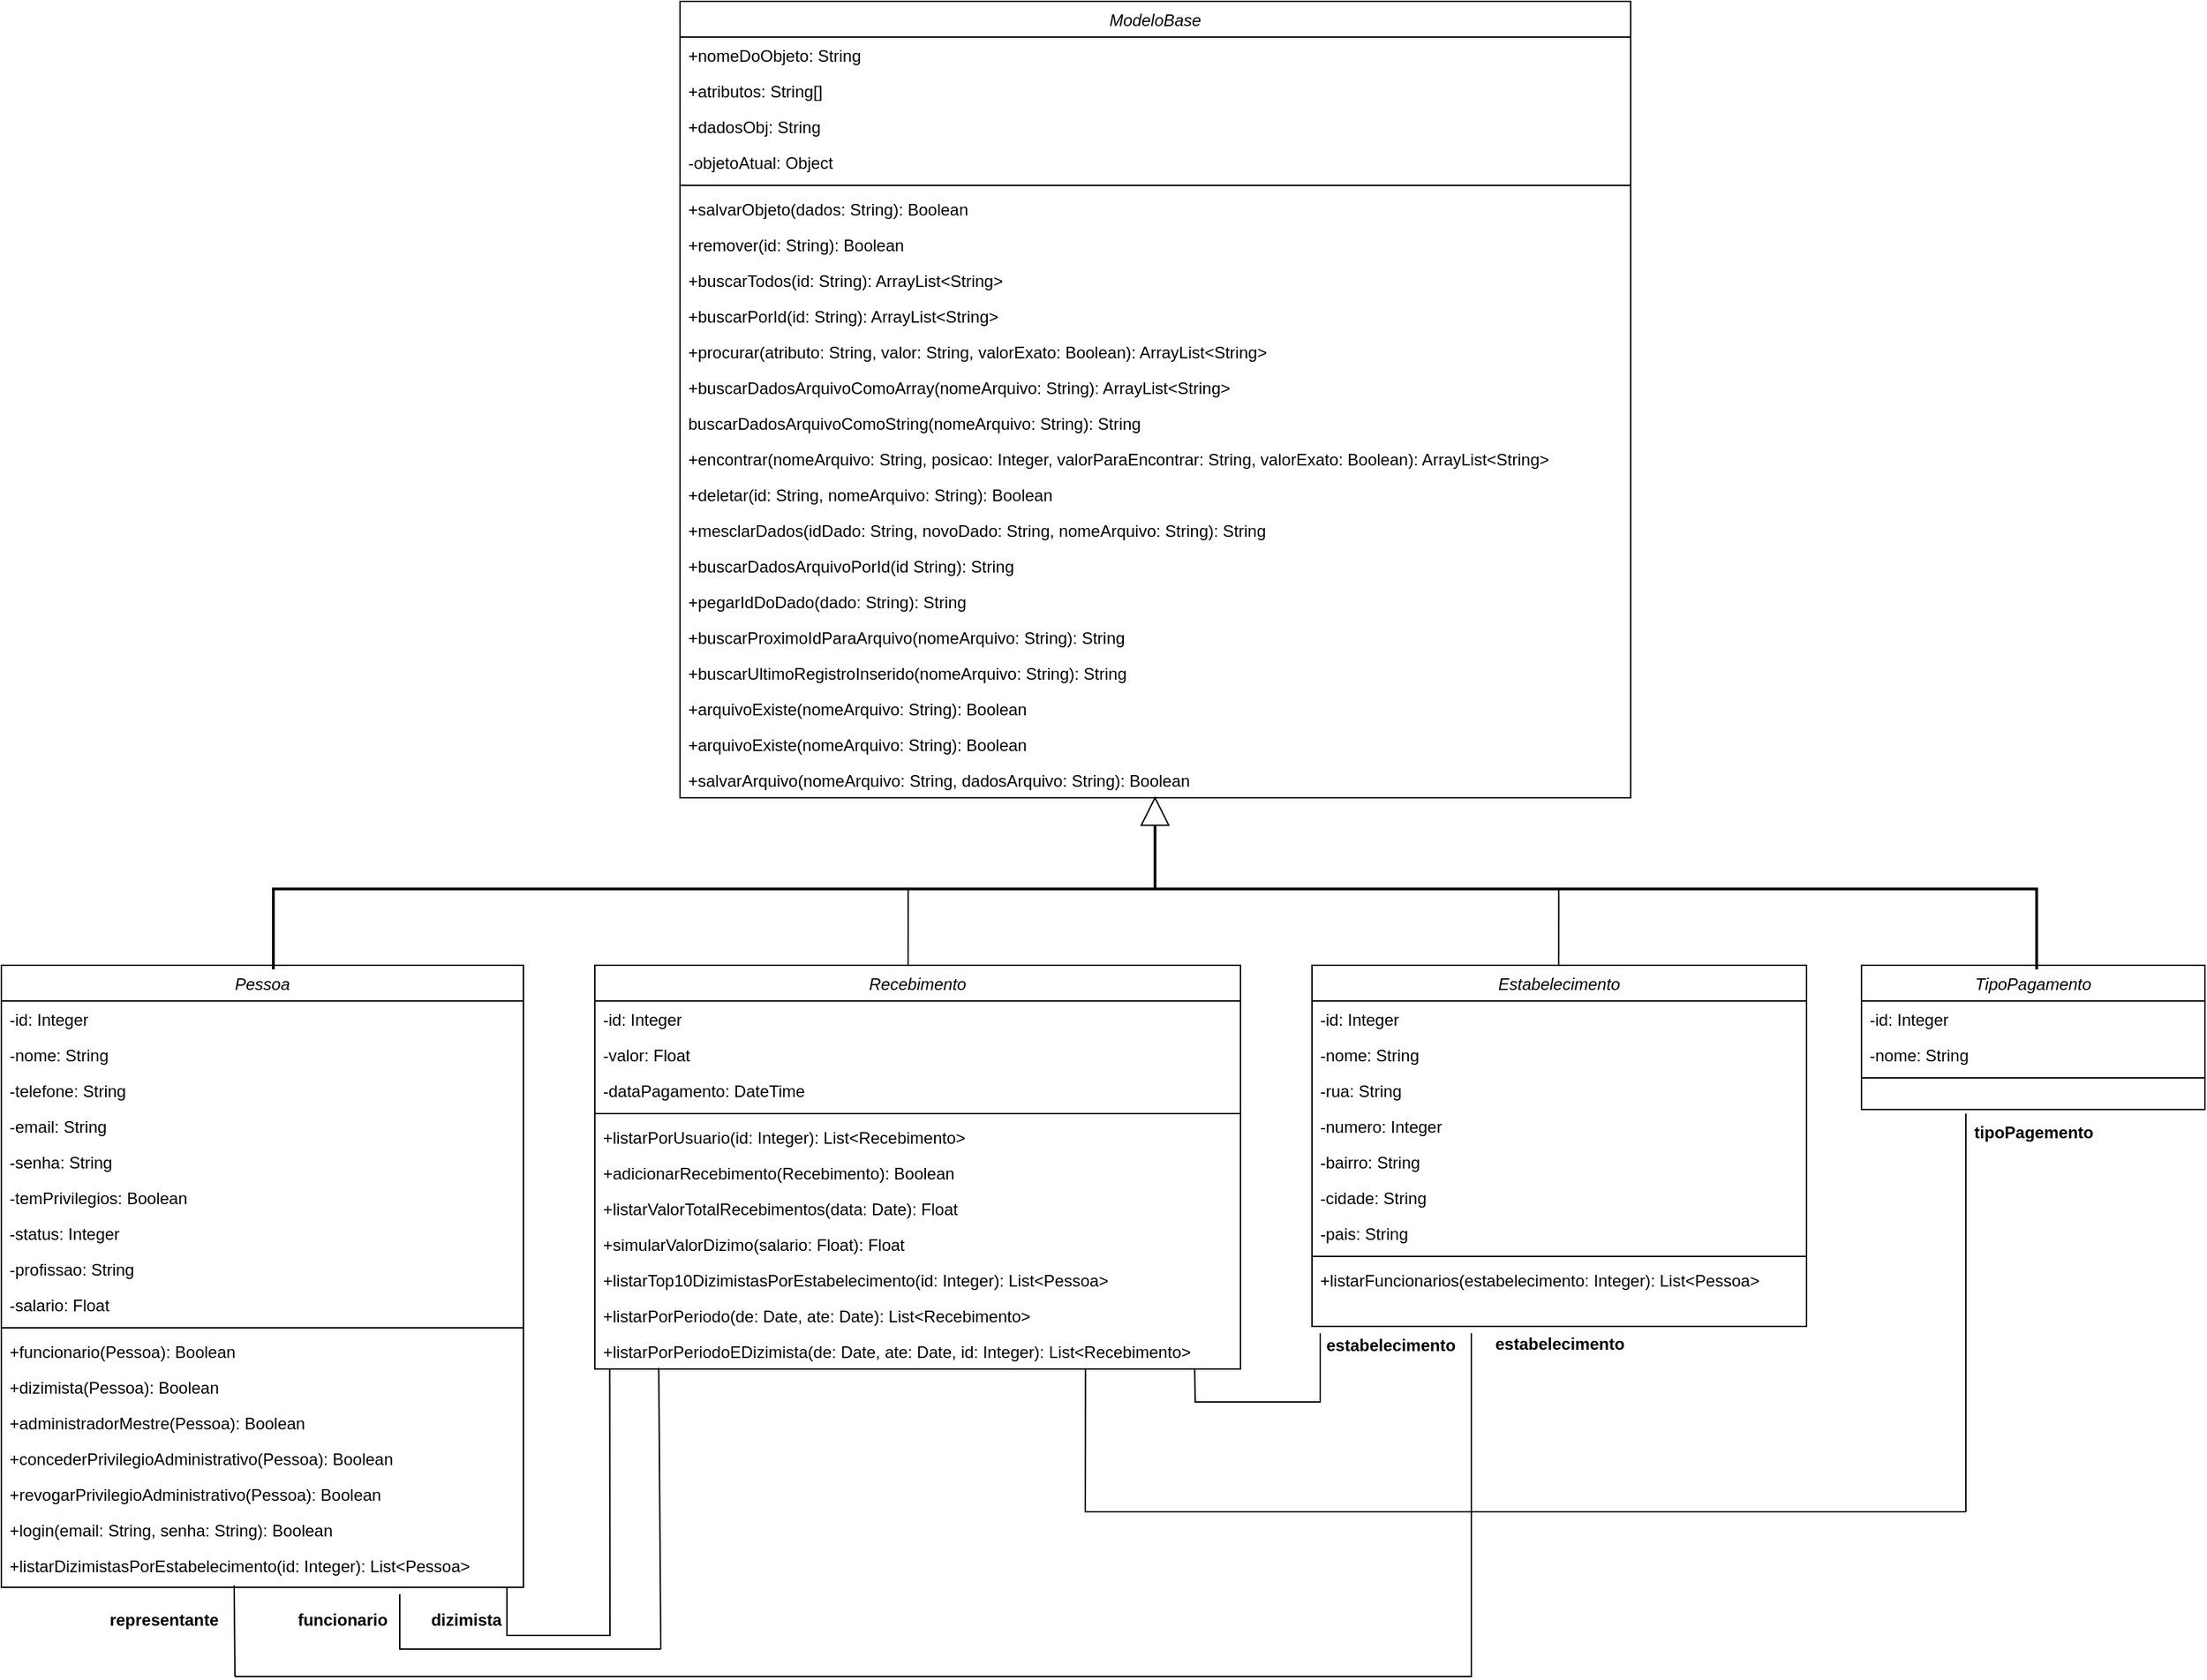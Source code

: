 <mxfile version="20.3.6" type="device"><diagram id="C5RBs43oDa-KdzZeNtuy" name="Page-1"><mxGraphModel dx="4310" dy="2125" grid="1" gridSize="10" guides="1" tooltips="1" connect="1" arrows="1" fold="1" page="1" pageScale="1" pageWidth="827" pageHeight="1169" math="0" shadow="0"><root><mxCell id="WIyWlLk6GJQsqaUBKTNV-0"/><mxCell id="WIyWlLk6GJQsqaUBKTNV-1" parent="WIyWlLk6GJQsqaUBKTNV-0"/><mxCell id="Srw2jMCyZvyCoSPaxr8v-1" value="ModeloBase" style="swimlane;fontStyle=2;align=center;verticalAlign=top;childLayout=stackLayout;horizontal=1;startSize=26;horizontalStack=0;resizeParent=1;resizeLast=0;collapsible=1;marginBottom=0;rounded=0;shadow=0;strokeWidth=1;" parent="WIyWlLk6GJQsqaUBKTNV-1" vertex="1"><mxGeometry x="544" y="11" width="692" height="580" as="geometry"><mxRectangle x="230" y="140" width="160" height="26" as="alternateBounds"/></mxGeometry></mxCell><mxCell id="Srw2jMCyZvyCoSPaxr8v-2" value="+nomeDoObjeto: String" style="text;align=left;verticalAlign=top;spacingLeft=4;spacingRight=4;overflow=hidden;rotatable=0;points=[[0,0.5],[1,0.5]];portConstraint=eastwest;" parent="Srw2jMCyZvyCoSPaxr8v-1" vertex="1"><mxGeometry y="26" width="692" height="26" as="geometry"/></mxCell><mxCell id="Srw2jMCyZvyCoSPaxr8v-3" value="+atributos: String[]" style="text;align=left;verticalAlign=top;spacingLeft=4;spacingRight=4;overflow=hidden;rotatable=0;points=[[0,0.5],[1,0.5]];portConstraint=eastwest;rounded=0;shadow=0;html=0;" parent="Srw2jMCyZvyCoSPaxr8v-1" vertex="1"><mxGeometry y="52" width="692" height="26" as="geometry"/></mxCell><mxCell id="Srw2jMCyZvyCoSPaxr8v-4" value="+dadosObj: String" style="text;align=left;verticalAlign=top;spacingLeft=4;spacingRight=4;overflow=hidden;rotatable=0;points=[[0,0.5],[1,0.5]];portConstraint=eastwest;rounded=0;shadow=0;html=0;" parent="Srw2jMCyZvyCoSPaxr8v-1" vertex="1"><mxGeometry y="78" width="692" height="26" as="geometry"/></mxCell><mxCell id="Srw2jMCyZvyCoSPaxr8v-5" value="-objetoAtual: Object" style="text;align=left;verticalAlign=top;spacingLeft=4;spacingRight=4;overflow=hidden;rotatable=0;points=[[0,0.5],[1,0.5]];portConstraint=eastwest;rounded=0;shadow=0;html=0;" parent="Srw2jMCyZvyCoSPaxr8v-1" vertex="1"><mxGeometry y="104" width="692" height="26" as="geometry"/></mxCell><mxCell id="Srw2jMCyZvyCoSPaxr8v-9" value="" style="line;html=1;strokeWidth=1;align=left;verticalAlign=middle;spacingTop=-1;spacingLeft=3;spacingRight=3;rotatable=0;labelPosition=right;points=[];portConstraint=eastwest;" parent="Srw2jMCyZvyCoSPaxr8v-1" vertex="1"><mxGeometry y="130" width="692" height="8" as="geometry"/></mxCell><mxCell id="Srw2jMCyZvyCoSPaxr8v-10" value="+salvarObjeto(dados: String): Boolean" style="text;align=left;verticalAlign=top;spacingLeft=4;spacingRight=4;overflow=hidden;rotatable=0;points=[[0,0.5],[1,0.5]];portConstraint=eastwest;" parent="Srw2jMCyZvyCoSPaxr8v-1" vertex="1"><mxGeometry y="138" width="692" height="26" as="geometry"/></mxCell><mxCell id="Srw2jMCyZvyCoSPaxr8v-11" value="+remover(id: String): Boolean" style="text;align=left;verticalAlign=top;spacingLeft=4;spacingRight=4;overflow=hidden;rotatable=0;points=[[0,0.5],[1,0.5]];portConstraint=eastwest;" parent="Srw2jMCyZvyCoSPaxr8v-1" vertex="1"><mxGeometry y="164" width="692" height="26" as="geometry"/></mxCell><mxCell id="Srw2jMCyZvyCoSPaxr8v-12" value="+buscarTodos(id: String): ArrayList&lt;String&gt;" style="text;align=left;verticalAlign=top;spacingLeft=4;spacingRight=4;overflow=hidden;rotatable=0;points=[[0,0.5],[1,0.5]];portConstraint=eastwest;" parent="Srw2jMCyZvyCoSPaxr8v-1" vertex="1"><mxGeometry y="190" width="692" height="26" as="geometry"/></mxCell><mxCell id="Srw2jMCyZvyCoSPaxr8v-13" value="+buscarPorId(id: String): ArrayList&lt;String&gt;" style="text;align=left;verticalAlign=top;spacingLeft=4;spacingRight=4;overflow=hidden;rotatable=0;points=[[0,0.5],[1,0.5]];portConstraint=eastwest;" parent="Srw2jMCyZvyCoSPaxr8v-1" vertex="1"><mxGeometry y="216" width="692" height="26" as="geometry"/></mxCell><mxCell id="Srw2jMCyZvyCoSPaxr8v-15" value="+procurar(atributo: String, valor: String, valorExato: Boolean): ArrayList&lt;String&gt;" style="text;align=left;verticalAlign=top;spacingLeft=4;spacingRight=4;overflow=hidden;rotatable=0;points=[[0,0.5],[1,0.5]];portConstraint=eastwest;" parent="Srw2jMCyZvyCoSPaxr8v-1" vertex="1"><mxGeometry y="242" width="692" height="26" as="geometry"/></mxCell><mxCell id="9dhoWC8EtNK8kvGL8jwJ-6" value="+buscarDadosArquivoComoArray(nomeArquivo: String): ArrayList&lt;String&gt;" style="text;align=left;verticalAlign=top;spacingLeft=4;spacingRight=4;overflow=hidden;rotatable=0;points=[[0,0.5],[1,0.5]];portConstraint=eastwest;" vertex="1" parent="Srw2jMCyZvyCoSPaxr8v-1"><mxGeometry y="268" width="692" height="26" as="geometry"/></mxCell><mxCell id="9dhoWC8EtNK8kvGL8jwJ-7" value="buscarDadosArquivoComoString(nomeArquivo: String): String" style="text;align=left;verticalAlign=top;spacingLeft=4;spacingRight=4;overflow=hidden;rotatable=0;points=[[0,0.5],[1,0.5]];portConstraint=eastwest;" vertex="1" parent="Srw2jMCyZvyCoSPaxr8v-1"><mxGeometry y="294" width="692" height="26" as="geometry"/></mxCell><mxCell id="9dhoWC8EtNK8kvGL8jwJ-16" value="+encontrar(nomeArquivo: String, posicao: Integer, valorParaEncontrar: String, valorExato: Boolean): ArrayList&lt;String&gt;" style="text;align=left;verticalAlign=top;spacingLeft=4;spacingRight=4;overflow=hidden;rotatable=0;points=[[0,0.5],[1,0.5]];portConstraint=eastwest;" vertex="1" parent="Srw2jMCyZvyCoSPaxr8v-1"><mxGeometry y="320" width="692" height="26" as="geometry"/></mxCell><mxCell id="9dhoWC8EtNK8kvGL8jwJ-15" value="+deletar(id: String, nomeArquivo: String): Boolean" style="text;align=left;verticalAlign=top;spacingLeft=4;spacingRight=4;overflow=hidden;rotatable=0;points=[[0,0.5],[1,0.5]];portConstraint=eastwest;" vertex="1" parent="Srw2jMCyZvyCoSPaxr8v-1"><mxGeometry y="346" width="692" height="26" as="geometry"/></mxCell><mxCell id="9dhoWC8EtNK8kvGL8jwJ-14" value="+mesclarDados(idDado: String, novoDado: String, nomeArquivo: String): String" style="text;align=left;verticalAlign=top;spacingLeft=4;spacingRight=4;overflow=hidden;rotatable=0;points=[[0,0.5],[1,0.5]];portConstraint=eastwest;" vertex="1" parent="Srw2jMCyZvyCoSPaxr8v-1"><mxGeometry y="372" width="692" height="26" as="geometry"/></mxCell><mxCell id="9dhoWC8EtNK8kvGL8jwJ-13" value="+buscarDadosArquivoPorId(id String): String" style="text;align=left;verticalAlign=top;spacingLeft=4;spacingRight=4;overflow=hidden;rotatable=0;points=[[0,0.5],[1,0.5]];portConstraint=eastwest;" vertex="1" parent="Srw2jMCyZvyCoSPaxr8v-1"><mxGeometry y="398" width="692" height="26" as="geometry"/></mxCell><mxCell id="9dhoWC8EtNK8kvGL8jwJ-12" value="+pegarIdDoDado(dado: String): String" style="text;align=left;verticalAlign=top;spacingLeft=4;spacingRight=4;overflow=hidden;rotatable=0;points=[[0,0.5],[1,0.5]];portConstraint=eastwest;" vertex="1" parent="Srw2jMCyZvyCoSPaxr8v-1"><mxGeometry y="424" width="692" height="26" as="geometry"/></mxCell><mxCell id="9dhoWC8EtNK8kvGL8jwJ-11" value="+buscarProximoIdParaArquivo(nomeArquivo: String): String" style="text;align=left;verticalAlign=top;spacingLeft=4;spacingRight=4;overflow=hidden;rotatable=0;points=[[0,0.5],[1,0.5]];portConstraint=eastwest;" vertex="1" parent="Srw2jMCyZvyCoSPaxr8v-1"><mxGeometry y="450" width="692" height="26" as="geometry"/></mxCell><mxCell id="9dhoWC8EtNK8kvGL8jwJ-10" value="+buscarUltimoRegistroInserido(nomeArquivo: String): String" style="text;align=left;verticalAlign=top;spacingLeft=4;spacingRight=4;overflow=hidden;rotatable=0;points=[[0,0.5],[1,0.5]];portConstraint=eastwest;" vertex="1" parent="Srw2jMCyZvyCoSPaxr8v-1"><mxGeometry y="476" width="692" height="26" as="geometry"/></mxCell><mxCell id="9dhoWC8EtNK8kvGL8jwJ-9" value="+arquivoExiste(nomeArquivo: String): Boolean" style="text;align=left;verticalAlign=top;spacingLeft=4;spacingRight=4;overflow=hidden;rotatable=0;points=[[0,0.5],[1,0.5]];portConstraint=eastwest;" vertex="1" parent="Srw2jMCyZvyCoSPaxr8v-1"><mxGeometry y="502" width="692" height="26" as="geometry"/></mxCell><mxCell id="9dhoWC8EtNK8kvGL8jwJ-80" value="+arquivoExiste(nomeArquivo: String): Boolean" style="text;align=left;verticalAlign=top;spacingLeft=4;spacingRight=4;overflow=hidden;rotatable=0;points=[[0,0.5],[1,0.5]];portConstraint=eastwest;" vertex="1" parent="Srw2jMCyZvyCoSPaxr8v-1"><mxGeometry y="528" width="692" height="26" as="geometry"/></mxCell><mxCell id="9dhoWC8EtNK8kvGL8jwJ-8" value="+salvarArquivo(nomeArquivo: String, dadosArquivo: String): Boolean" style="text;align=left;verticalAlign=top;spacingLeft=4;spacingRight=4;overflow=hidden;rotatable=0;points=[[0,0.5],[1,0.5]];portConstraint=eastwest;" vertex="1" parent="Srw2jMCyZvyCoSPaxr8v-1"><mxGeometry y="554" width="692" height="26" as="geometry"/></mxCell><mxCell id="9dhoWC8EtNK8kvGL8jwJ-17" value="Pessoa" style="swimlane;fontStyle=2;align=center;verticalAlign=top;childLayout=stackLayout;horizontal=1;startSize=26;horizontalStack=0;resizeParent=1;resizeLast=0;collapsible=1;marginBottom=0;rounded=0;shadow=0;strokeWidth=1;" vertex="1" parent="WIyWlLk6GJQsqaUBKTNV-1"><mxGeometry x="50" y="713" width="380" height="453" as="geometry"><mxRectangle x="230" y="140" width="160" height="26" as="alternateBounds"/></mxGeometry></mxCell><mxCell id="9dhoWC8EtNK8kvGL8jwJ-18" value="-id: Integer" style="text;align=left;verticalAlign=top;spacingLeft=4;spacingRight=4;overflow=hidden;rotatable=0;points=[[0,0.5],[1,0.5]];portConstraint=eastwest;" vertex="1" parent="9dhoWC8EtNK8kvGL8jwJ-17"><mxGeometry y="26" width="380" height="26" as="geometry"/></mxCell><mxCell id="9dhoWC8EtNK8kvGL8jwJ-19" value="-nome: String" style="text;align=left;verticalAlign=top;spacingLeft=4;spacingRight=4;overflow=hidden;rotatable=0;points=[[0,0.5],[1,0.5]];portConstraint=eastwest;rounded=0;shadow=0;html=0;" vertex="1" parent="9dhoWC8EtNK8kvGL8jwJ-17"><mxGeometry y="52" width="380" height="26" as="geometry"/></mxCell><mxCell id="9dhoWC8EtNK8kvGL8jwJ-20" value="-telefone: String" style="text;align=left;verticalAlign=top;spacingLeft=4;spacingRight=4;overflow=hidden;rotatable=0;points=[[0,0.5],[1,0.5]];portConstraint=eastwest;rounded=0;shadow=0;html=0;" vertex="1" parent="9dhoWC8EtNK8kvGL8jwJ-17"><mxGeometry y="78" width="380" height="26" as="geometry"/></mxCell><mxCell id="9dhoWC8EtNK8kvGL8jwJ-21" value="-email: String" style="text;align=left;verticalAlign=top;spacingLeft=4;spacingRight=4;overflow=hidden;rotatable=0;points=[[0,0.5],[1,0.5]];portConstraint=eastwest;rounded=0;shadow=0;html=0;" vertex="1" parent="9dhoWC8EtNK8kvGL8jwJ-17"><mxGeometry y="104" width="380" height="26" as="geometry"/></mxCell><mxCell id="9dhoWC8EtNK8kvGL8jwJ-22" value="-senha: String" style="text;align=left;verticalAlign=top;spacingLeft=4;spacingRight=4;overflow=hidden;rotatable=0;points=[[0,0.5],[1,0.5]];portConstraint=eastwest;rounded=0;shadow=0;html=0;" vertex="1" parent="9dhoWC8EtNK8kvGL8jwJ-17"><mxGeometry y="130" width="380" height="26" as="geometry"/></mxCell><mxCell id="9dhoWC8EtNK8kvGL8jwJ-23" value="-temPrivilegios: Boolean" style="text;align=left;verticalAlign=top;spacingLeft=4;spacingRight=4;overflow=hidden;rotatable=0;points=[[0,0.5],[1,0.5]];portConstraint=eastwest;rounded=0;shadow=0;html=0;" vertex="1" parent="9dhoWC8EtNK8kvGL8jwJ-17"><mxGeometry y="156" width="380" height="26" as="geometry"/></mxCell><mxCell id="9dhoWC8EtNK8kvGL8jwJ-24" value="-status: Integer" style="text;align=left;verticalAlign=top;spacingLeft=4;spacingRight=4;overflow=hidden;rotatable=0;points=[[0,0.5],[1,0.5]];portConstraint=eastwest;rounded=0;shadow=0;html=0;" vertex="1" parent="9dhoWC8EtNK8kvGL8jwJ-17"><mxGeometry y="182" width="380" height="26" as="geometry"/></mxCell><mxCell id="9dhoWC8EtNK8kvGL8jwJ-25" value="-profissao: String" style="text;align=left;verticalAlign=top;spacingLeft=4;spacingRight=4;overflow=hidden;rotatable=0;points=[[0,0.5],[1,0.5]];portConstraint=eastwest;rounded=0;shadow=0;html=0;" vertex="1" parent="9dhoWC8EtNK8kvGL8jwJ-17"><mxGeometry y="208" width="380" height="26" as="geometry"/></mxCell><mxCell id="9dhoWC8EtNK8kvGL8jwJ-26" value="-salario: Float" style="text;align=left;verticalAlign=top;spacingLeft=4;spacingRight=4;overflow=hidden;rotatable=0;points=[[0,0.5],[1,0.5]];portConstraint=eastwest;rounded=0;shadow=0;html=0;" vertex="1" parent="9dhoWC8EtNK8kvGL8jwJ-17"><mxGeometry y="234" width="380" height="26" as="geometry"/></mxCell><mxCell id="9dhoWC8EtNK8kvGL8jwJ-27" value="" style="line;html=1;strokeWidth=1;align=left;verticalAlign=middle;spacingTop=-1;spacingLeft=3;spacingRight=3;rotatable=0;labelPosition=right;points=[];portConstraint=eastwest;" vertex="1" parent="9dhoWC8EtNK8kvGL8jwJ-17"><mxGeometry y="260" width="380" height="8" as="geometry"/></mxCell><mxCell id="9dhoWC8EtNK8kvGL8jwJ-28" value="+funcionario(Pessoa): Boolean" style="text;align=left;verticalAlign=top;spacingLeft=4;spacingRight=4;overflow=hidden;rotatable=0;points=[[0,0.5],[1,0.5]];portConstraint=eastwest;rounded=0;shadow=0;html=0;" vertex="1" parent="9dhoWC8EtNK8kvGL8jwJ-17"><mxGeometry y="268" width="380" height="26" as="geometry"/></mxCell><mxCell id="9dhoWC8EtNK8kvGL8jwJ-29" value="+dizimista(Pessoa): Boolean" style="text;align=left;verticalAlign=top;spacingLeft=4;spacingRight=4;overflow=hidden;rotatable=0;points=[[0,0.5],[1,0.5]];portConstraint=eastwest;rounded=0;shadow=0;html=0;" vertex="1" parent="9dhoWC8EtNK8kvGL8jwJ-17"><mxGeometry y="294" width="380" height="26" as="geometry"/></mxCell><mxCell id="9dhoWC8EtNK8kvGL8jwJ-30" value="+administradorMestre(Pessoa): Boolean" style="text;align=left;verticalAlign=top;spacingLeft=4;spacingRight=4;overflow=hidden;rotatable=0;points=[[0,0.5],[1,0.5]];portConstraint=eastwest;rounded=0;shadow=0;html=0;" vertex="1" parent="9dhoWC8EtNK8kvGL8jwJ-17"><mxGeometry y="320" width="380" height="26" as="geometry"/></mxCell><mxCell id="9dhoWC8EtNK8kvGL8jwJ-31" value="+concederPrivilegioAdministrativo(Pessoa): Boolean" style="text;align=left;verticalAlign=top;spacingLeft=4;spacingRight=4;overflow=hidden;rotatable=0;points=[[0,0.5],[1,0.5]];portConstraint=eastwest;rounded=0;shadow=0;html=0;" vertex="1" parent="9dhoWC8EtNK8kvGL8jwJ-17"><mxGeometry y="346" width="380" height="26" as="geometry"/></mxCell><mxCell id="9dhoWC8EtNK8kvGL8jwJ-32" value="+revogarPrivilegioAdministrativo(Pessoa): Boolean" style="text;align=left;verticalAlign=top;spacingLeft=4;spacingRight=4;overflow=hidden;rotatable=0;points=[[0,0.5],[1,0.5]];portConstraint=eastwest;rounded=0;shadow=0;html=0;" vertex="1" parent="9dhoWC8EtNK8kvGL8jwJ-17"><mxGeometry y="372" width="380" height="26" as="geometry"/></mxCell><mxCell id="9dhoWC8EtNK8kvGL8jwJ-33" value="+login(email: String, senha: String): Boolean" style="text;align=left;verticalAlign=top;spacingLeft=4;spacingRight=4;overflow=hidden;rotatable=0;points=[[0,0.5],[1,0.5]];portConstraint=eastwest;rounded=0;shadow=0;html=0;" vertex="1" parent="9dhoWC8EtNK8kvGL8jwJ-17"><mxGeometry y="398" width="380" height="26" as="geometry"/></mxCell><mxCell id="9dhoWC8EtNK8kvGL8jwJ-34" value="+listarDizimistasPorEstabelecimento(id: Integer): List&lt;Pessoa&gt;" style="text;align=left;verticalAlign=top;spacingLeft=4;spacingRight=4;overflow=hidden;rotatable=0;points=[[0,0.5],[1,0.5]];portConstraint=eastwest;rounded=0;shadow=0;html=0;" vertex="1" parent="9dhoWC8EtNK8kvGL8jwJ-17"><mxGeometry y="424" width="380" height="26" as="geometry"/></mxCell><mxCell id="9dhoWC8EtNK8kvGL8jwJ-35" value="Estabelecimento" style="swimlane;fontStyle=2;align=center;verticalAlign=top;childLayout=stackLayout;horizontal=1;startSize=26;horizontalStack=0;resizeParent=1;resizeLast=0;collapsible=1;marginBottom=0;rounded=0;shadow=0;strokeWidth=1;" vertex="1" parent="WIyWlLk6GJQsqaUBKTNV-1"><mxGeometry x="1004" y="713" width="360" height="263" as="geometry"><mxRectangle x="230" y="140" width="160" height="26" as="alternateBounds"/></mxGeometry></mxCell><mxCell id="9dhoWC8EtNK8kvGL8jwJ-36" value="-id: Integer" style="text;align=left;verticalAlign=top;spacingLeft=4;spacingRight=4;overflow=hidden;rotatable=0;points=[[0,0.5],[1,0.5]];portConstraint=eastwest;" vertex="1" parent="9dhoWC8EtNK8kvGL8jwJ-35"><mxGeometry y="26" width="360" height="26" as="geometry"/></mxCell><mxCell id="9dhoWC8EtNK8kvGL8jwJ-37" value="-nome: String" style="text;align=left;verticalAlign=top;spacingLeft=4;spacingRight=4;overflow=hidden;rotatable=0;points=[[0,0.5],[1,0.5]];portConstraint=eastwest;rounded=0;shadow=0;html=0;" vertex="1" parent="9dhoWC8EtNK8kvGL8jwJ-35"><mxGeometry y="52" width="360" height="26" as="geometry"/></mxCell><mxCell id="9dhoWC8EtNK8kvGL8jwJ-38" value="-rua: String" style="text;align=left;verticalAlign=top;spacingLeft=4;spacingRight=4;overflow=hidden;rotatable=0;points=[[0,0.5],[1,0.5]];portConstraint=eastwest;rounded=0;shadow=0;html=0;" vertex="1" parent="9dhoWC8EtNK8kvGL8jwJ-35"><mxGeometry y="78" width="360" height="26" as="geometry"/></mxCell><mxCell id="9dhoWC8EtNK8kvGL8jwJ-39" value="-numero: Integer" style="text;align=left;verticalAlign=top;spacingLeft=4;spacingRight=4;overflow=hidden;rotatable=0;points=[[0,0.5],[1,0.5]];portConstraint=eastwest;rounded=0;shadow=0;html=0;" vertex="1" parent="9dhoWC8EtNK8kvGL8jwJ-35"><mxGeometry y="104" width="360" height="26" as="geometry"/></mxCell><mxCell id="9dhoWC8EtNK8kvGL8jwJ-40" value="-bairro: String" style="text;align=left;verticalAlign=top;spacingLeft=4;spacingRight=4;overflow=hidden;rotatable=0;points=[[0,0.5],[1,0.5]];portConstraint=eastwest;rounded=0;shadow=0;html=0;" vertex="1" parent="9dhoWC8EtNK8kvGL8jwJ-35"><mxGeometry y="130" width="360" height="26" as="geometry"/></mxCell><mxCell id="9dhoWC8EtNK8kvGL8jwJ-41" value="-cidade: String" style="text;align=left;verticalAlign=top;spacingLeft=4;spacingRight=4;overflow=hidden;rotatable=0;points=[[0,0.5],[1,0.5]];portConstraint=eastwest;rounded=0;shadow=0;html=0;" vertex="1" parent="9dhoWC8EtNK8kvGL8jwJ-35"><mxGeometry y="156" width="360" height="26" as="geometry"/></mxCell><mxCell id="9dhoWC8EtNK8kvGL8jwJ-42" value="-pais: String" style="text;align=left;verticalAlign=top;spacingLeft=4;spacingRight=4;overflow=hidden;rotatable=0;points=[[0,0.5],[1,0.5]];portConstraint=eastwest;rounded=0;shadow=0;html=0;" vertex="1" parent="9dhoWC8EtNK8kvGL8jwJ-35"><mxGeometry y="182" width="360" height="26" as="geometry"/></mxCell><mxCell id="9dhoWC8EtNK8kvGL8jwJ-43" value="" style="line;html=1;strokeWidth=1;align=left;verticalAlign=middle;spacingTop=-1;spacingLeft=3;spacingRight=3;rotatable=0;labelPosition=right;points=[];portConstraint=eastwest;" vertex="1" parent="9dhoWC8EtNK8kvGL8jwJ-35"><mxGeometry y="208" width="360" height="8" as="geometry"/></mxCell><mxCell id="9dhoWC8EtNK8kvGL8jwJ-44" value="+listarFuncionarios(estabelecimento: Integer): List&lt;Pessoa&gt;" style="text;align=left;verticalAlign=top;spacingLeft=4;spacingRight=4;overflow=hidden;rotatable=0;points=[[0,0.5],[1,0.5]];portConstraint=eastwest;" vertex="1" parent="9dhoWC8EtNK8kvGL8jwJ-35"><mxGeometry y="216" width="360" height="26" as="geometry"/></mxCell><mxCell id="9dhoWC8EtNK8kvGL8jwJ-45" value="Recebimento" style="swimlane;fontStyle=2;align=center;verticalAlign=top;childLayout=stackLayout;horizontal=1;startSize=26;horizontalStack=0;resizeParent=1;resizeLast=0;collapsible=1;marginBottom=0;rounded=0;shadow=0;strokeWidth=1;" vertex="1" parent="WIyWlLk6GJQsqaUBKTNV-1"><mxGeometry x="482" y="713" width="470" height="294" as="geometry"><mxRectangle x="230" y="140" width="160" height="26" as="alternateBounds"/></mxGeometry></mxCell><mxCell id="9dhoWC8EtNK8kvGL8jwJ-46" value="-id: Integer" style="text;align=left;verticalAlign=top;spacingLeft=4;spacingRight=4;overflow=hidden;rotatable=0;points=[[0,0.5],[1,0.5]];portConstraint=eastwest;" vertex="1" parent="9dhoWC8EtNK8kvGL8jwJ-45"><mxGeometry y="26" width="470" height="26" as="geometry"/></mxCell><mxCell id="9dhoWC8EtNK8kvGL8jwJ-47" value="-valor: Float" style="text;align=left;verticalAlign=top;spacingLeft=4;spacingRight=4;overflow=hidden;rotatable=0;points=[[0,0.5],[1,0.5]];portConstraint=eastwest;rounded=0;shadow=0;html=0;" vertex="1" parent="9dhoWC8EtNK8kvGL8jwJ-45"><mxGeometry y="52" width="470" height="26" as="geometry"/></mxCell><mxCell id="9dhoWC8EtNK8kvGL8jwJ-48" value="-dataPagamento: DateTime" style="text;align=left;verticalAlign=top;spacingLeft=4;spacingRight=4;overflow=hidden;rotatable=0;points=[[0,0.5],[1,0.5]];portConstraint=eastwest;rounded=0;shadow=0;html=0;" vertex="1" parent="9dhoWC8EtNK8kvGL8jwJ-45"><mxGeometry y="78" width="470" height="26" as="geometry"/></mxCell><mxCell id="9dhoWC8EtNK8kvGL8jwJ-49" value="" style="line;html=1;strokeWidth=1;align=left;verticalAlign=middle;spacingTop=-1;spacingLeft=3;spacingRight=3;rotatable=0;labelPosition=right;points=[];portConstraint=eastwest;" vertex="1" parent="9dhoWC8EtNK8kvGL8jwJ-45"><mxGeometry y="104" width="470" height="8" as="geometry"/></mxCell><mxCell id="9dhoWC8EtNK8kvGL8jwJ-50" value="+listarPorUsuario(id: Integer): List&lt;Recebimento&gt;" style="text;align=left;verticalAlign=top;spacingLeft=4;spacingRight=4;overflow=hidden;rotatable=0;points=[[0,0.5],[1,0.5]];portConstraint=eastwest;" vertex="1" parent="9dhoWC8EtNK8kvGL8jwJ-45"><mxGeometry y="112" width="470" height="26" as="geometry"/></mxCell><mxCell id="9dhoWC8EtNK8kvGL8jwJ-51" value="+adicionarRecebimento(Recebimento): Boolean" style="text;align=left;verticalAlign=top;spacingLeft=4;spacingRight=4;overflow=hidden;rotatable=0;points=[[0,0.5],[1,0.5]];portConstraint=eastwest;" vertex="1" parent="9dhoWC8EtNK8kvGL8jwJ-45"><mxGeometry y="138" width="470" height="26" as="geometry"/></mxCell><mxCell id="9dhoWC8EtNK8kvGL8jwJ-52" value="+listarValorTotalRecebimentos(data: Date): Float" style="text;align=left;verticalAlign=top;spacingLeft=4;spacingRight=4;overflow=hidden;rotatable=0;points=[[0,0.5],[1,0.5]];portConstraint=eastwest;" vertex="1" parent="9dhoWC8EtNK8kvGL8jwJ-45"><mxGeometry y="164" width="470" height="26" as="geometry"/></mxCell><mxCell id="9dhoWC8EtNK8kvGL8jwJ-53" value="+simularValorDizimo(salario: Float): Float" style="text;align=left;verticalAlign=top;spacingLeft=4;spacingRight=4;overflow=hidden;rotatable=0;points=[[0,0.5],[1,0.5]];portConstraint=eastwest;" vertex="1" parent="9dhoWC8EtNK8kvGL8jwJ-45"><mxGeometry y="190" width="470" height="26" as="geometry"/></mxCell><mxCell id="9dhoWC8EtNK8kvGL8jwJ-54" value="+listarTop10DizimistasPorEstabelecimento(id: Integer): List&lt;Pessoa&gt;" style="text;align=left;verticalAlign=top;spacingLeft=4;spacingRight=4;overflow=hidden;rotatable=0;points=[[0,0.5],[1,0.5]];portConstraint=eastwest;" vertex="1" parent="9dhoWC8EtNK8kvGL8jwJ-45"><mxGeometry y="216" width="470" height="26" as="geometry"/></mxCell><mxCell id="9dhoWC8EtNK8kvGL8jwJ-55" value="+listarPorPeriodo(de: Date, ate: Date): List&lt;Recebimento&gt;" style="text;align=left;verticalAlign=top;spacingLeft=4;spacingRight=4;overflow=hidden;rotatable=0;points=[[0,0.5],[1,0.5]];portConstraint=eastwest;" vertex="1" parent="9dhoWC8EtNK8kvGL8jwJ-45"><mxGeometry y="242" width="470" height="26" as="geometry"/></mxCell><mxCell id="9dhoWC8EtNK8kvGL8jwJ-56" value="+listarPorPeriodoEDizimista(de: Date, ate: Date, id: Integer): List&lt;Recebimento&gt;" style="text;align=left;verticalAlign=top;spacingLeft=4;spacingRight=4;overflow=hidden;rotatable=0;points=[[0,0.5],[1,0.5]];portConstraint=eastwest;" vertex="1" parent="9dhoWC8EtNK8kvGL8jwJ-45"><mxGeometry y="268" width="470" height="26" as="geometry"/></mxCell><mxCell id="9dhoWC8EtNK8kvGL8jwJ-57" value="TipoPagamento" style="swimlane;fontStyle=2;align=center;verticalAlign=top;childLayout=stackLayout;horizontal=1;startSize=26;horizontalStack=0;resizeParent=1;resizeLast=0;collapsible=1;marginBottom=0;rounded=0;shadow=0;strokeWidth=1;" vertex="1" parent="WIyWlLk6GJQsqaUBKTNV-1"><mxGeometry x="1404" y="713" width="250" height="105" as="geometry"><mxRectangle x="230" y="140" width="160" height="26" as="alternateBounds"/></mxGeometry></mxCell><mxCell id="9dhoWC8EtNK8kvGL8jwJ-58" value="-id: Integer" style="text;align=left;verticalAlign=top;spacingLeft=4;spacingRight=4;overflow=hidden;rotatable=0;points=[[0,0.5],[1,0.5]];portConstraint=eastwest;" vertex="1" parent="9dhoWC8EtNK8kvGL8jwJ-57"><mxGeometry y="26" width="250" height="26" as="geometry"/></mxCell><mxCell id="9dhoWC8EtNK8kvGL8jwJ-59" value="-nome: String" style="text;align=left;verticalAlign=top;spacingLeft=4;spacingRight=4;overflow=hidden;rotatable=0;points=[[0,0.5],[1,0.5]];portConstraint=eastwest;rounded=0;shadow=0;html=0;" vertex="1" parent="9dhoWC8EtNK8kvGL8jwJ-57"><mxGeometry y="52" width="250" height="26" as="geometry"/></mxCell><mxCell id="9dhoWC8EtNK8kvGL8jwJ-60" value="" style="line;html=1;strokeWidth=1;align=left;verticalAlign=middle;spacingTop=-1;spacingLeft=3;spacingRight=3;rotatable=0;labelPosition=right;points=[];portConstraint=eastwest;" vertex="1" parent="9dhoWC8EtNK8kvGL8jwJ-57"><mxGeometry y="78" width="250" height="8" as="geometry"/></mxCell><mxCell id="9dhoWC8EtNK8kvGL8jwJ-63" value="" style="endArrow=none;html=1;rounded=0;fontSize=12;exitX=0.023;exitY=1;exitDx=0;exitDy=0;exitPerimeter=0;" edge="1" parent="WIyWlLk6GJQsqaUBKTNV-1" source="9dhoWC8EtNK8kvGL8jwJ-56"><mxGeometry width="50" height="50" relative="1" as="geometry"><mxPoint x="493" y="1011" as="sourcePoint"/><mxPoint x="418" y="1165.5" as="targetPoint"/><Array as="points"><mxPoint x="493" y="1201"/><mxPoint x="418" y="1201"/></Array></mxGeometry></mxCell><mxCell id="9dhoWC8EtNK8kvGL8jwJ-64" value="&lt;font style=&quot;font-size: 12px;&quot;&gt;d&lt;/font&gt;&lt;font style=&quot;font-size: 12px;&quot;&gt;izimista&lt;/font&gt;" style="text;strokeColor=none;fillColor=none;html=1;fontSize=24;fontStyle=1;verticalAlign=middle;align=center;" vertex="1" parent="WIyWlLk6GJQsqaUBKTNV-1"><mxGeometry x="360" y="1175.5" width="56" height="20" as="geometry"/></mxCell><mxCell id="9dhoWC8EtNK8kvGL8jwJ-65" value="" style="endArrow=none;html=1;rounded=0;fontSize=12;" edge="1" parent="WIyWlLk6GJQsqaUBKTNV-1"><mxGeometry width="50" height="50" relative="1" as="geometry"><mxPoint x="530" y="1211" as="sourcePoint"/><mxPoint x="340" y="1171" as="targetPoint"/><Array as="points"><mxPoint x="340" y="1211"/></Array></mxGeometry></mxCell><mxCell id="9dhoWC8EtNK8kvGL8jwJ-66" value="&lt;font style=&quot;font-size: 12px;&quot;&gt;funcionario&lt;/font&gt;" style="text;strokeColor=none;fillColor=none;html=1;fontSize=24;fontStyle=1;verticalAlign=middle;align=center;" vertex="1" parent="WIyWlLk6GJQsqaUBKTNV-1"><mxGeometry x="270" y="1175.5" width="56" height="20" as="geometry"/></mxCell><mxCell id="9dhoWC8EtNK8kvGL8jwJ-68" value="" style="endArrow=none;html=1;rounded=0;entryX=0.099;entryY=0.973;entryDx=0;entryDy=0;entryPerimeter=0;" edge="1" parent="WIyWlLk6GJQsqaUBKTNV-1" target="9dhoWC8EtNK8kvGL8jwJ-56"><mxGeometry width="50" height="50" relative="1" as="geometry"><mxPoint x="530" y="1211" as="sourcePoint"/><mxPoint x="520" y="1001" as="targetPoint"/></mxGeometry></mxCell><mxCell id="9dhoWC8EtNK8kvGL8jwJ-69" value="" style="endArrow=none;html=1;rounded=0;" edge="1" parent="WIyWlLk6GJQsqaUBKTNV-1"><mxGeometry width="50" height="50" relative="1" as="geometry"><mxPoint x="220" y="1231" as="sourcePoint"/><mxPoint x="1120" y="981" as="targetPoint"/><Array as="points"><mxPoint x="1120" y="1231"/></Array></mxGeometry></mxCell><mxCell id="9dhoWC8EtNK8kvGL8jwJ-70" value="&lt;font style=&quot;font-size: 12px;&quot;&gt;representante&lt;/font&gt;" style="text;strokeColor=none;fillColor=none;html=1;fontSize=24;fontStyle=1;verticalAlign=middle;align=center;" vertex="1" parent="WIyWlLk6GJQsqaUBKTNV-1"><mxGeometry x="140" y="1175.5" width="56" height="20" as="geometry"/></mxCell><mxCell id="9dhoWC8EtNK8kvGL8jwJ-71" value="&lt;font style=&quot;font-size: 12px;&quot;&gt;estabelecimento&lt;/font&gt;" style="text;strokeColor=none;fillColor=none;html=1;fontSize=24;fontStyle=1;verticalAlign=middle;align=center;" vertex="1" parent="WIyWlLk6GJQsqaUBKTNV-1"><mxGeometry x="1156" y="975" width="56" height="20" as="geometry"/></mxCell><mxCell id="9dhoWC8EtNK8kvGL8jwJ-73" value="" style="endArrow=none;html=1;rounded=0;entryX=0.446;entryY=1.064;entryDx=0;entryDy=0;entryPerimeter=0;" edge="1" parent="WIyWlLk6GJQsqaUBKTNV-1" target="9dhoWC8EtNK8kvGL8jwJ-34"><mxGeometry width="50" height="50" relative="1" as="geometry"><mxPoint x="220" y="1231" as="sourcePoint"/><mxPoint x="220" y="1171" as="targetPoint"/></mxGeometry></mxCell><mxCell id="9dhoWC8EtNK8kvGL8jwJ-74" value="" style="endArrow=none;html=1;rounded=0;fontSize=12;exitX=0.929;exitY=1.006;exitDx=0;exitDy=0;exitPerimeter=0;" edge="1" parent="WIyWlLk6GJQsqaUBKTNV-1" source="9dhoWC8EtNK8kvGL8jwJ-56"><mxGeometry width="50" height="50" relative="1" as="geometry"><mxPoint x="890" y="1031" as="sourcePoint"/><mxPoint x="1010" y="981" as="targetPoint"/><Array as="points"><mxPoint x="919" y="1031"/><mxPoint x="1010" y="1031"/></Array></mxGeometry></mxCell><mxCell id="9dhoWC8EtNK8kvGL8jwJ-75" value="&lt;font style=&quot;font-size: 12px;&quot;&gt;estabelecimento&lt;/font&gt;" style="text;strokeColor=none;fillColor=none;html=1;fontSize=24;fontStyle=1;verticalAlign=middle;align=center;" vertex="1" parent="WIyWlLk6GJQsqaUBKTNV-1"><mxGeometry x="1033" y="975.5" width="56" height="20" as="geometry"/></mxCell><mxCell id="9dhoWC8EtNK8kvGL8jwJ-76" value="" style="endArrow=none;html=1;rounded=0;fontSize=12;entryX=0.5;entryY=0.962;entryDx=0;entryDy=0;entryPerimeter=0;" edge="1" parent="WIyWlLk6GJQsqaUBKTNV-1"><mxGeometry width="50" height="50" relative="1" as="geometry"><mxPoint x="1480" y="1111" as="sourcePoint"/><mxPoint x="839.17" y="1007.002" as="targetPoint"/><Array as="points"><mxPoint x="839" y="1111"/></Array></mxGeometry></mxCell><mxCell id="9dhoWC8EtNK8kvGL8jwJ-77" value="" style="endArrow=none;html=1;rounded=0;" edge="1" parent="WIyWlLk6GJQsqaUBKTNV-1"><mxGeometry width="50" height="50" relative="1" as="geometry"><mxPoint x="1480" y="1111" as="sourcePoint"/><mxPoint x="1480" y="821" as="targetPoint"/></mxGeometry></mxCell><mxCell id="9dhoWC8EtNK8kvGL8jwJ-78" value="&lt;font style=&quot;font-size: 12px;&quot;&gt;tipoPagemento&lt;/font&gt;" style="text;strokeColor=none;fillColor=none;html=1;fontSize=24;fontStyle=1;verticalAlign=middle;align=center;" vertex="1" parent="WIyWlLk6GJQsqaUBKTNV-1"><mxGeometry x="1501" y="821" width="56" height="20" as="geometry"/></mxCell><mxCell id="9dhoWC8EtNK8kvGL8jwJ-79" value="" style="strokeWidth=2;html=1;shape=mxgraph.flowchart.annotation_2;align=left;labelPosition=right;pointerEvents=1;fontSize=12;rotation=90;" vertex="1" parent="WIyWlLk6GJQsqaUBKTNV-1"><mxGeometry x="831.14" y="15.63" width="117.24" height="1283.5" as="geometry"/></mxCell><mxCell id="9dhoWC8EtNK8kvGL8jwJ-83" value="" style="triangle;whiteSpace=wrap;html=1;fontSize=12;rotation=-90;" vertex="1" parent="WIyWlLk6GJQsqaUBKTNV-1"><mxGeometry x="879.76" y="591" width="20" height="20" as="geometry"/></mxCell><mxCell id="9dhoWC8EtNK8kvGL8jwJ-84" value="" style="endArrow=none;html=1;rounded=0;fontSize=12;entryX=0.495;entryY=0.64;entryDx=0;entryDy=0;entryPerimeter=0;" edge="1" parent="WIyWlLk6GJQsqaUBKTNV-1" target="9dhoWC8EtNK8kvGL8jwJ-79"><mxGeometry width="50" height="50" relative="1" as="geometry"><mxPoint x="710" y="713" as="sourcePoint"/><mxPoint x="760" y="663" as="targetPoint"/></mxGeometry></mxCell><mxCell id="9dhoWC8EtNK8kvGL8jwJ-85" value="" style="endArrow=none;html=1;rounded=0;fontSize=12;entryX=0.495;entryY=0.64;entryDx=0;entryDy=0;entryPerimeter=0;" edge="1" parent="WIyWlLk6GJQsqaUBKTNV-1"><mxGeometry width="50" height="50" relative="1" as="geometry"><mxPoint x="1183.6" y="713" as="sourcePoint"/><mxPoint x="1183.67" y="656.794" as="targetPoint"/></mxGeometry></mxCell></root></mxGraphModel></diagram></mxfile>